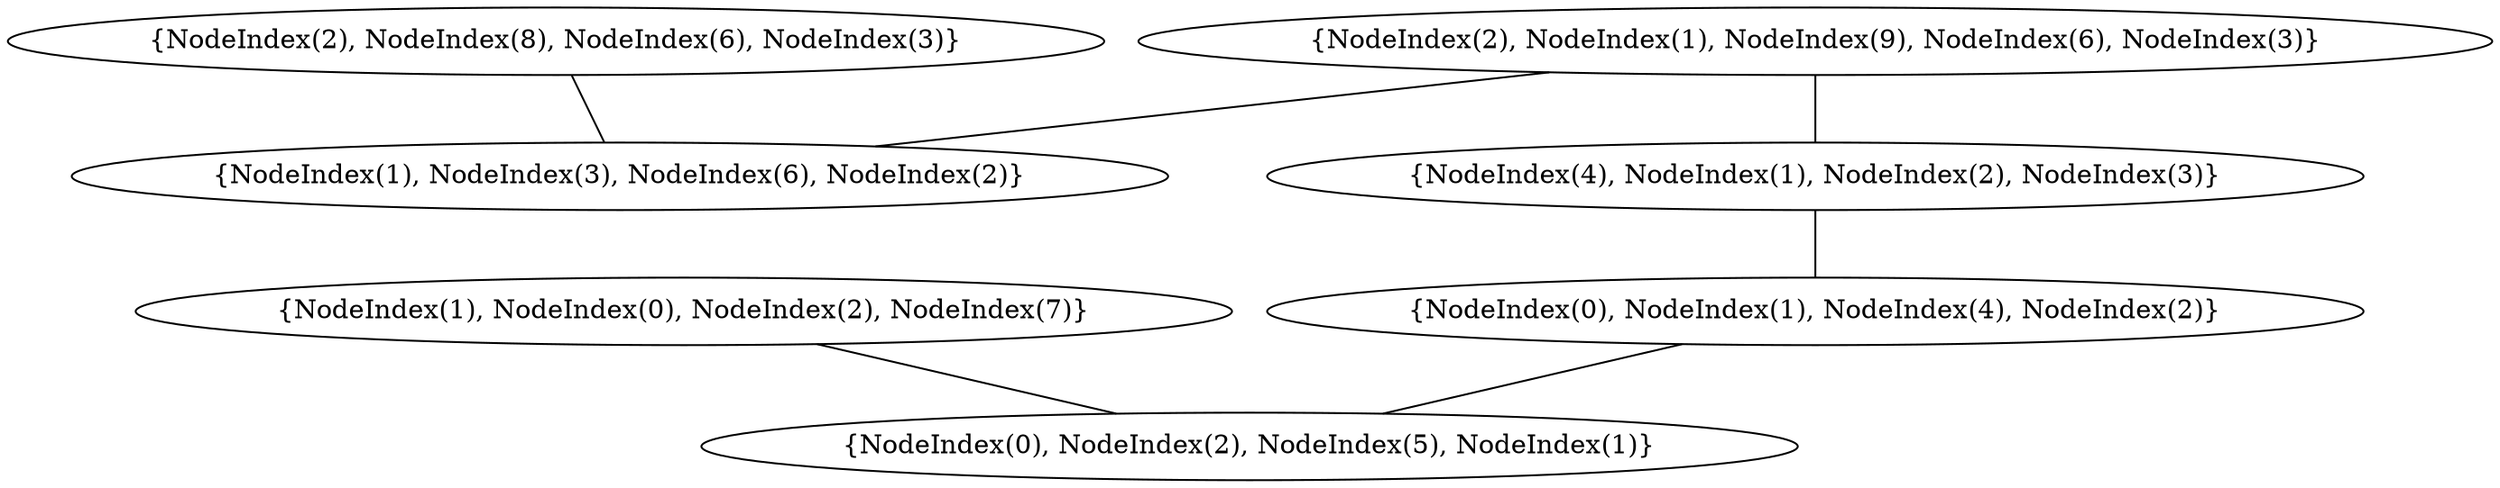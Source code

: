 graph {
    0 [ label = "{NodeIndex(0), NodeIndex(2), NodeIndex(5), NodeIndex(1)}" ]
    1 [ label = "{NodeIndex(1), NodeIndex(0), NodeIndex(2), NodeIndex(7)}" ]
    2 [ label = "{NodeIndex(1), NodeIndex(3), NodeIndex(6), NodeIndex(2)}" ]
    3 [ label = "{NodeIndex(0), NodeIndex(1), NodeIndex(4), NodeIndex(2)}" ]
    4 [ label = "{NodeIndex(4), NodeIndex(1), NodeIndex(2), NodeIndex(3)}" ]
    5 [ label = "{NodeIndex(2), NodeIndex(1), NodeIndex(9), NodeIndex(6), NodeIndex(3)}" ]
    6 [ label = "{NodeIndex(2), NodeIndex(8), NodeIndex(6), NodeIndex(3)}" ]
    1 -- 0 [ ]
    5 -- 2 [ ]
    4 -- 3 [ ]
    6 -- 2 [ ]
    5 -- 4 [ ]
    3 -- 0 [ ]
}

